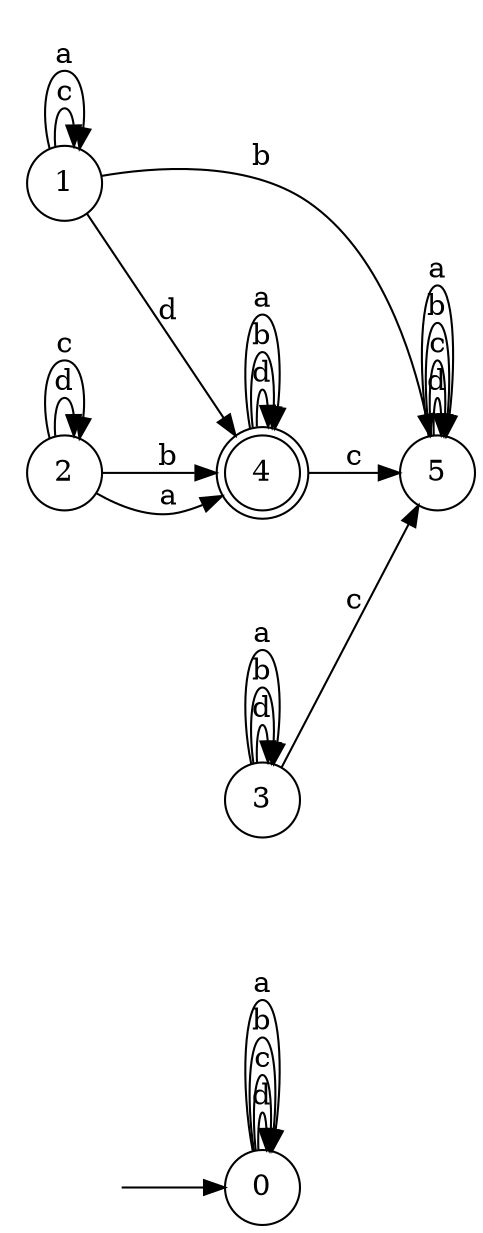 digraph {
  rankdir=LR;
  0 [label="0", shape = circle];
  0 -> 0 [label="d"];
  0 -> 0 [label="c"];
  0 -> 0 [label="b"];
  0 -> 0 [label="a"];
  1 [label="1", shape = circle];
  1 -> 4 [label="d"];
  1 -> 1 [label="c"];
  1 -> 5 [label="b"];
  1 -> 1 [label="a"];
  2 [label="2", shape = circle];
  2 -> 2 [label="d"];
  2 -> 2 [label="c"];
  2 -> 4 [label="b"];
  2 -> 4 [label="a"];
  3 [label="3", shape = circle];
  3 -> 3 [label="d"];
  3 -> 5 [label="c"];
  3 -> 3 [label="b"];
  3 -> 3 [label="a"];
  4 [label="4", shape = doublecircle];
  4 -> 4 [label="d"];
  4 -> 5 [label="c"];
  4 -> 4 [label="b"];
  4 -> 4 [label="a"];
  5 [label="5", shape = circle];
  5 -> 5 [label="d"];
  5 -> 5 [label="c"];
  5 -> 5 [label="b"];
  5 -> 5 [label="a"];
  6 [label="", shape = plaintext];
  6 -> 0 [label=""];
}
